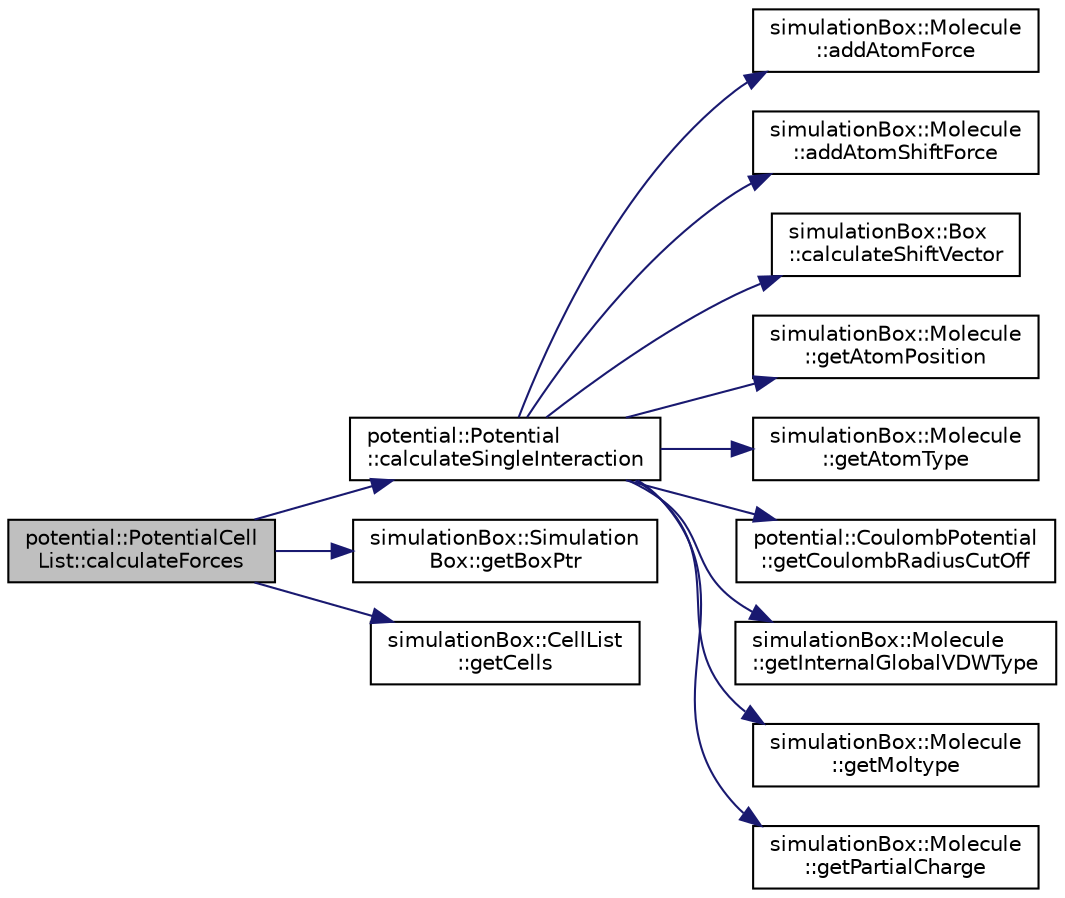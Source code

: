 digraph "potential::PotentialCellList::calculateForces"
{
 // LATEX_PDF_SIZE
  edge [fontname="Helvetica",fontsize="10",labelfontname="Helvetica",labelfontsize="10"];
  node [fontname="Helvetica",fontsize="10",shape=record];
  rankdir="LR";
  Node1 [label="potential::PotentialCell\lList::calculateForces",height=0.2,width=0.4,color="black", fillcolor="grey75", style="filled", fontcolor="black",tooltip="calculates forces, coulombic and non-coulombic energy for cell list routine"];
  Node1 -> Node2 [color="midnightblue",fontsize="10",style="solid",fontname="Helvetica"];
  Node2 [label="potential::Potential\l::calculateSingleInteraction",height=0.2,width=0.4,color="black", fillcolor="white", style="filled",URL="$classpotential_1_1Potential.html#ae6a46fe3fd6185b63cc107cdd27cb456",tooltip="inner part of the double loop to calculate non-bonded inter molecular interactions"];
  Node2 -> Node3 [color="midnightblue",fontsize="10",style="solid",fontname="Helvetica"];
  Node3 [label="simulationBox::Molecule\l::addAtomForce",height=0.2,width=0.4,color="black", fillcolor="white", style="filled",URL="$classsimulationBox_1_1Molecule.html#a1192de62a747adfb2e9915882751825d",tooltip=" "];
  Node2 -> Node4 [color="midnightblue",fontsize="10",style="solid",fontname="Helvetica"];
  Node4 [label="simulationBox::Molecule\l::addAtomShiftForce",height=0.2,width=0.4,color="black", fillcolor="white", style="filled",URL="$classsimulationBox_1_1Molecule.html#a3a369c6d1ee2af1d219a4903c3f61fea",tooltip=" "];
  Node2 -> Node5 [color="midnightblue",fontsize="10",style="solid",fontname="Helvetica"];
  Node5 [label="simulationBox::Box\l::calculateShiftVector",height=0.2,width=0.4,color="black", fillcolor="white", style="filled",URL="$classsimulationBox_1_1Box.html#a7f8b811fddde7da917bae15fb10a0e14",tooltip=" "];
  Node2 -> Node6 [color="midnightblue",fontsize="10",style="solid",fontname="Helvetica"];
  Node6 [label="simulationBox::Molecule\l::getAtomPosition",height=0.2,width=0.4,color="black", fillcolor="white", style="filled",URL="$classsimulationBox_1_1Molecule.html#a2bdbd4b993cb31eb234687de661ec717",tooltip=" "];
  Node2 -> Node7 [color="midnightblue",fontsize="10",style="solid",fontname="Helvetica"];
  Node7 [label="simulationBox::Molecule\l::getAtomType",height=0.2,width=0.4,color="black", fillcolor="white", style="filled",URL="$classsimulationBox_1_1Molecule.html#aefa011f831a35bdeb581e484807294d3",tooltip=" "];
  Node2 -> Node8 [color="midnightblue",fontsize="10",style="solid",fontname="Helvetica"];
  Node8 [label="potential::CoulombPotential\l::getCoulombRadiusCutOff",height=0.2,width=0.4,color="black", fillcolor="white", style="filled",URL="$classpotential_1_1CoulombPotential.html#abfb74ea21779c52b66e4ee994e3f0759",tooltip=" "];
  Node2 -> Node9 [color="midnightblue",fontsize="10",style="solid",fontname="Helvetica"];
  Node9 [label="simulationBox::Molecule\l::getInternalGlobalVDWType",height=0.2,width=0.4,color="black", fillcolor="white", style="filled",URL="$classsimulationBox_1_1Molecule.html#ad3546957f54088dca281a360c8c3dff0",tooltip=" "];
  Node2 -> Node10 [color="midnightblue",fontsize="10",style="solid",fontname="Helvetica"];
  Node10 [label="simulationBox::Molecule\l::getMoltype",height=0.2,width=0.4,color="black", fillcolor="white", style="filled",URL="$classsimulationBox_1_1Molecule.html#a915814a9e597270838b3a97442351ad6",tooltip=" "];
  Node2 -> Node11 [color="midnightblue",fontsize="10",style="solid",fontname="Helvetica"];
  Node11 [label="simulationBox::Molecule\l::getPartialCharge",height=0.2,width=0.4,color="black", fillcolor="white", style="filled",URL="$classsimulationBox_1_1Molecule.html#ad3598918252f3cbb0c7f6113e2804751",tooltip=" "];
  Node1 -> Node12 [color="midnightblue",fontsize="10",style="solid",fontname="Helvetica"];
  Node12 [label="simulationBox::Simulation\lBox::getBoxPtr",height=0.2,width=0.4,color="black", fillcolor="white", style="filled",URL="$classsimulationBox_1_1SimulationBox.html#acec02fa460eed80ec934c19e7ebbddfc",tooltip=" "];
  Node1 -> Node13 [color="midnightblue",fontsize="10",style="solid",fontname="Helvetica"];
  Node13 [label="simulationBox::CellList\l::getCells",height=0.2,width=0.4,color="black", fillcolor="white", style="filled",URL="$classsimulationBox_1_1CellList.html#ae20fc0917d06348af9eab45a4d07fcb2",tooltip=" "];
}
